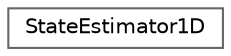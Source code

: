 digraph "Graphical Class Hierarchy"
{
 // LATEX_PDF_SIZE
  bgcolor="transparent";
  edge [fontname=Helvetica,fontsize=10,labelfontname=Helvetica,labelfontsize=10];
  node [fontname=Helvetica,fontsize=10,shape=box,height=0.2,width=0.4];
  rankdir="LR";
  Node0 [id="Node000000",label="StateEstimator1D",height=0.2,width=0.4,color="grey40", fillcolor="white", style="filled",URL="$classStateEstimator1D.html",tooltip=" "];
}
